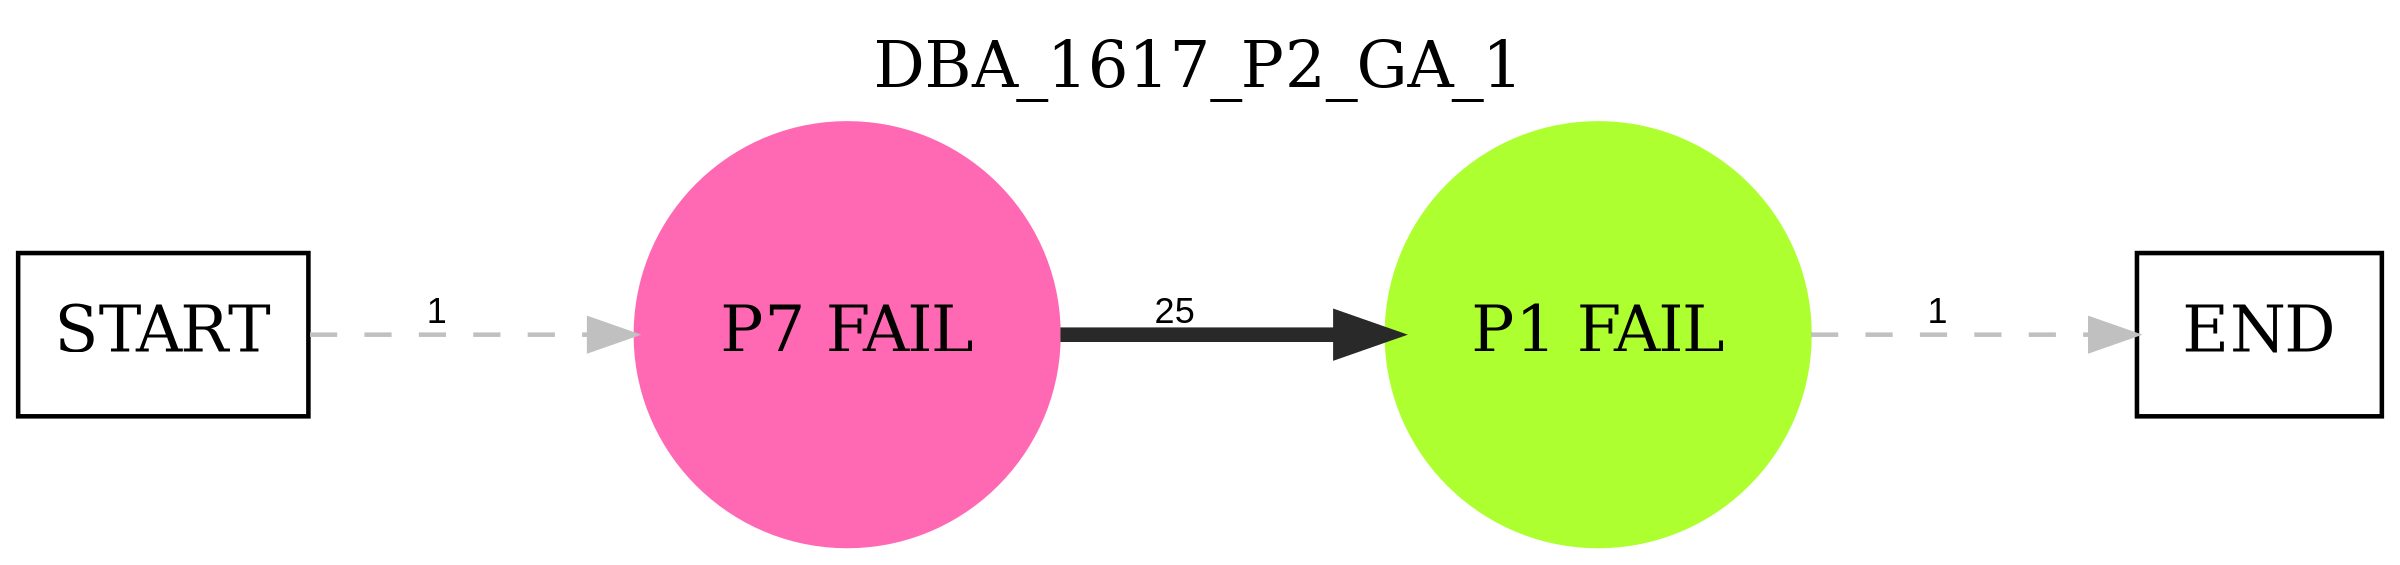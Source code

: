 digraph DBA_1617_P2_GA_1 {
	labelloc="t";
	label=DBA_1617_P2_GA_1;
	dpi = 150
	size="16,11!";
	margin = 0;
layout=circo;
"START" [shape=box, fillcolor=white, style=filled, color=black]
"P7 FAIL" [shape=circle, color=hotpink, style=filled]
"P1 FAIL" [shape=circle, color=greenyellow, style=filled]
"END" [shape=box, fillcolor=white, style=filled, color=black]
"START" -> "P7 FAIL" [ style = dashed color=grey label ="1" labelfloat=false fontname="Arial" fontsize=8]

"P7 FAIL" -> "P1 FAIL" [ color=grey16 penwidth = "3.2188758248682"label ="25" labelfloat=false fontname="Arial" fontsize=8]

"P1 FAIL" -> "END" [ style = dashed color=grey label ="1" labelfloat=false fontname="Arial" fontsize=8]

}
